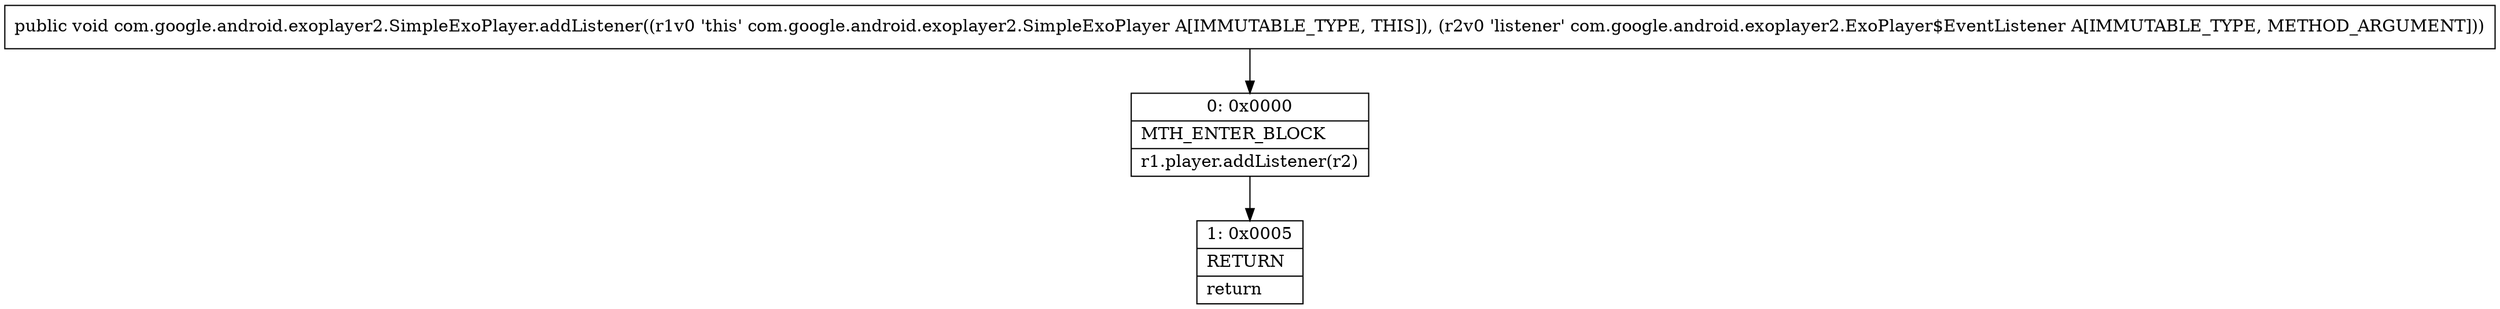 digraph "CFG forcom.google.android.exoplayer2.SimpleExoPlayer.addListener(Lcom\/google\/android\/exoplayer2\/ExoPlayer$EventListener;)V" {
Node_0 [shape=record,label="{0\:\ 0x0000|MTH_ENTER_BLOCK\l|r1.player.addListener(r2)\l}"];
Node_1 [shape=record,label="{1\:\ 0x0005|RETURN\l|return\l}"];
MethodNode[shape=record,label="{public void com.google.android.exoplayer2.SimpleExoPlayer.addListener((r1v0 'this' com.google.android.exoplayer2.SimpleExoPlayer A[IMMUTABLE_TYPE, THIS]), (r2v0 'listener' com.google.android.exoplayer2.ExoPlayer$EventListener A[IMMUTABLE_TYPE, METHOD_ARGUMENT])) }"];
MethodNode -> Node_0;
Node_0 -> Node_1;
}

